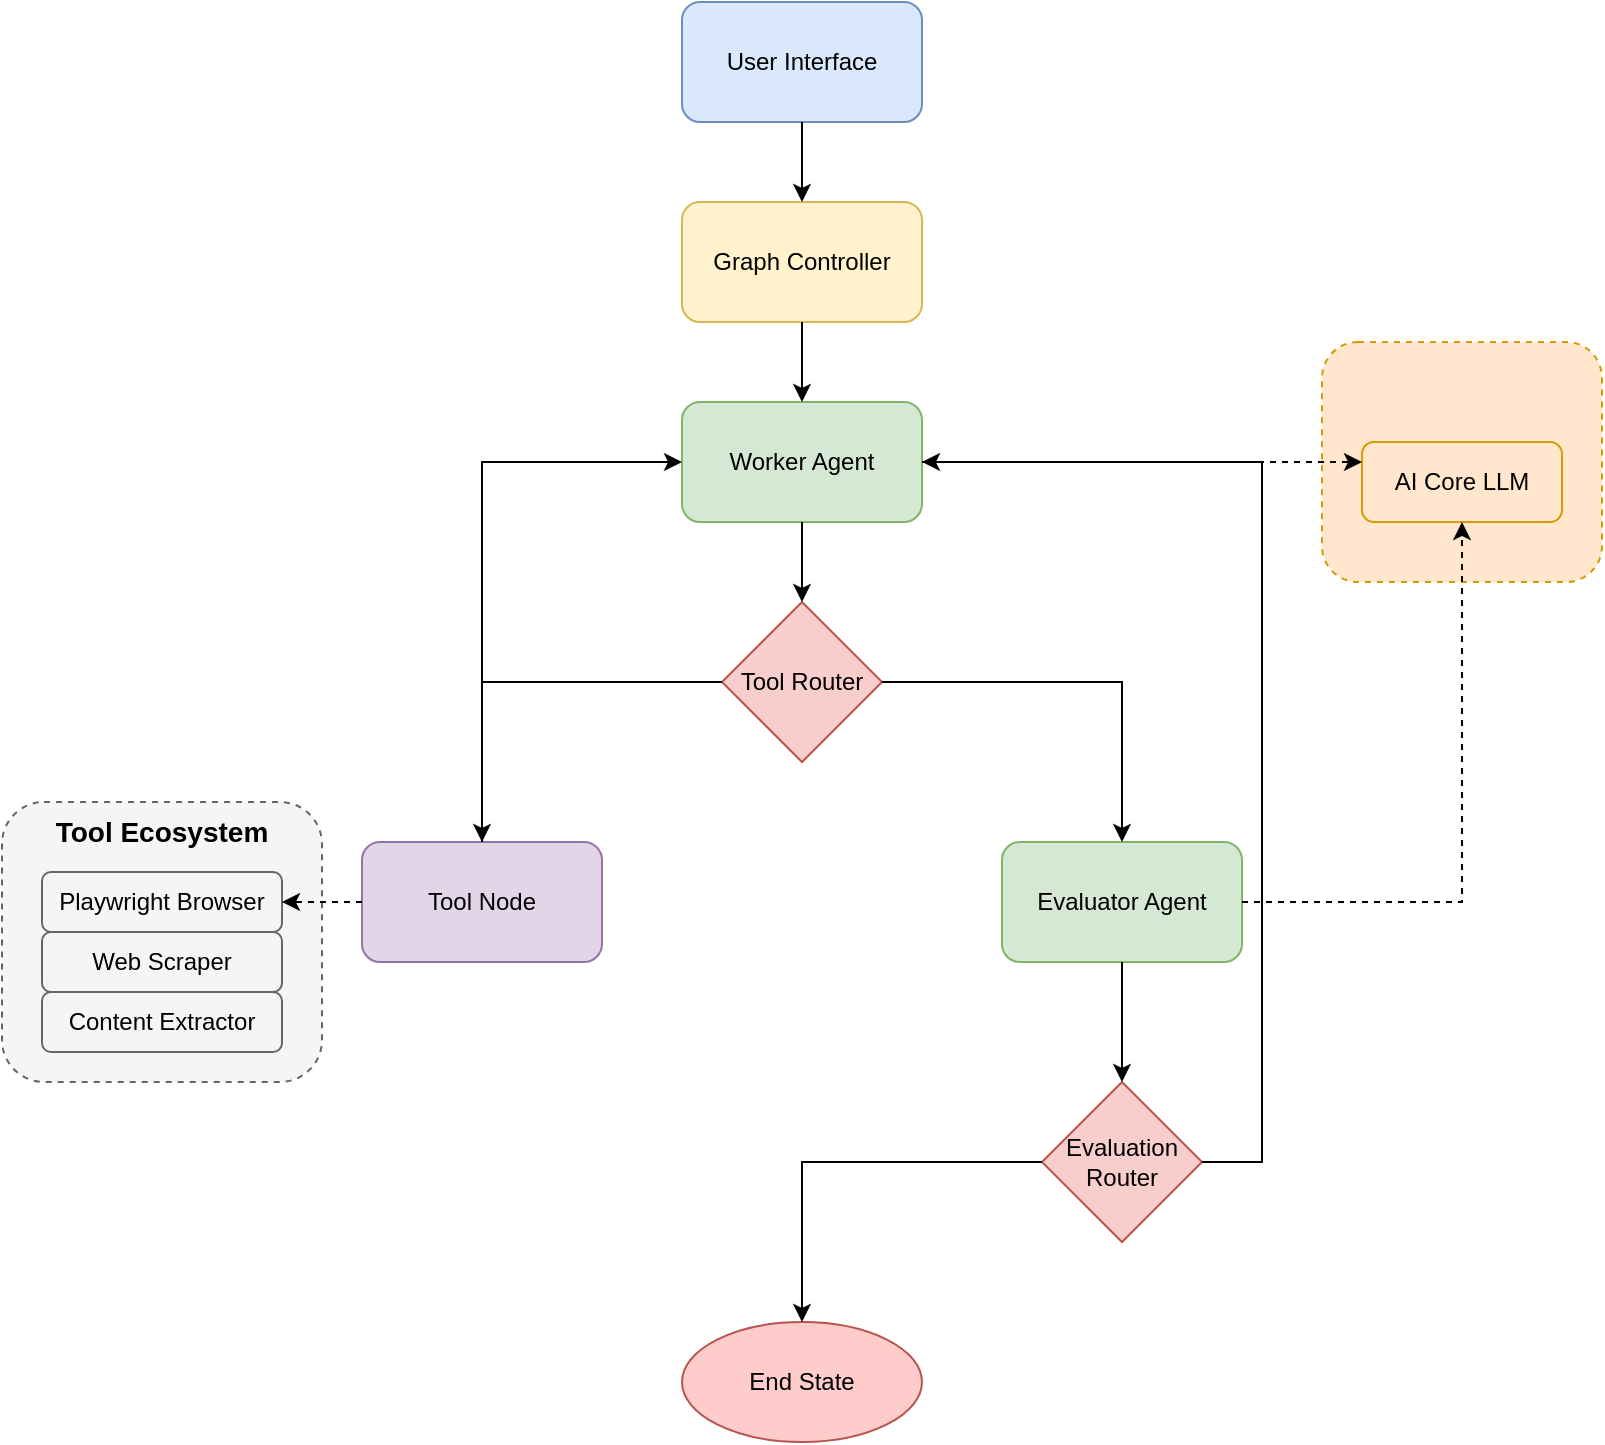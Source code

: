 <mxfile version="28.0.6" pages="2">
  <diagram name="HLD" id="OtLdPN8l5VSk2GZrUXba">
    <mxGraphModel dx="1222" dy="767" grid="1" gridSize="10" guides="1" tooltips="1" connect="1" arrows="1" fold="1" page="1" pageScale="1" pageWidth="827" pageHeight="1169" math="0" shadow="0">
      <root>
        <mxCell id="0" />
        <mxCell id="1" parent="0" />
        <mxCell id="ui" value="User Interface" style="rounded=1;whiteSpace=wrap;html=1;fillColor=#dae8fc;strokeColor=#6c8ebf;" parent="1" vertex="1">
          <mxGeometry x="360" y="40" width="120" height="60" as="geometry" />
        </mxCell>
        <mxCell id="gc" value="Graph Controller" style="rounded=1;whiteSpace=wrap;html=1;fillColor=#fff2cc;strokeColor=#d6b656;" parent="1" vertex="1">
          <mxGeometry x="360" y="140" width="120" height="60" as="geometry" />
        </mxCell>
        <mxCell id="wa" value="Worker Agent" style="rounded=1;whiteSpace=wrap;html=1;fillColor=#d5e8d4;strokeColor=#82b366;" parent="1" vertex="1">
          <mxGeometry x="360" y="240" width="120" height="60" as="geometry" />
        </mxCell>
        <mxCell id="tr" value="Tool Router" style="rhombus;whiteSpace=wrap;html=1;fillColor=#f8cecc;strokeColor=#b85450;" parent="1" vertex="1">
          <mxGeometry x="380" y="340" width="80" height="80" as="geometry" />
        </mxCell>
        <mxCell id="tn" value="Tool Node" style="rounded=1;whiteSpace=wrap;html=1;fillColor=#e1d5e7;strokeColor=#9673a6;" parent="1" vertex="1">
          <mxGeometry x="200" y="460" width="120" height="60" as="geometry" />
        </mxCell>
        <mxCell id="ea" value="Evaluator Agent" style="rounded=1;whiteSpace=wrap;html=1;fillColor=#d5e8d4;strokeColor=#82b366;" parent="1" vertex="1">
          <mxGeometry x="520" y="460" width="120" height="60" as="geometry" />
        </mxCell>
        <mxCell id="er" value="Evaluation Router" style="rhombus;whiteSpace=wrap;html=1;fillColor=#f8cecc;strokeColor=#b85450;" parent="1" vertex="1">
          <mxGeometry x="540" y="580" width="80" height="80" as="geometry" />
        </mxCell>
        <mxCell id="end" value="End State" style="ellipse;whiteSpace=wrap;html=1;fillColor=#ffcccc;strokeColor=#b85450;" parent="1" vertex="1">
          <mxGeometry x="360" y="700" width="120" height="60" as="geometry" />
        </mxCell>
        <mxCell id="sap_group" value="SAP AI Core" style="rounded=1;whiteSpace=wrap;html=1;fillColor=#ffe6cc;strokeColor=#d79b00;dashed=1;" parent="1" vertex="1">
          <mxGeometry x="680" y="210" width="140" height="120" as="geometry" />
        </mxCell>
        <mxCell id="saic" value="AI Core LLM" style="rounded=1;whiteSpace=wrap;html=1;fillColor=#ffe6cc;strokeColor=#d79b00;" parent="1" vertex="1">
          <mxGeometry x="700" y="260" width="100" height="40" as="geometry" />
        </mxCell>
        <mxCell id="tool_group" value="&lt;b&gt;&lt;font style=&quot;font-size: 14px;&quot;&gt;Tool Ecosystem&lt;/font&gt;&lt;/b&gt;" style="rounded=1;whiteSpace=wrap;html=1;fillColor=#f5f5f5;strokeColor=#666666;dashed=1;gradientColor=none;glass=0;verticalAlign=top;" parent="1" vertex="1">
          <mxGeometry x="20" y="440" width="160" height="140" as="geometry" />
        </mxCell>
        <mxCell id="pw" value="Playwright Browser" style="rounded=1;whiteSpace=wrap;html=1;fillColor=#f5f5f5;strokeColor=#666666;" parent="1" vertex="1">
          <mxGeometry x="40" y="475" width="120" height="30" as="geometry" />
        </mxCell>
        <mxCell id="ws" value="Web Scraper" style="rounded=1;whiteSpace=wrap;html=1;fillColor=#f5f5f5;strokeColor=#666666;" parent="1" vertex="1">
          <mxGeometry x="40" y="505" width="120" height="30" as="geometry" />
        </mxCell>
        <mxCell id="ce" value="Content Extractor" style="rounded=1;whiteSpace=wrap;html=1;fillColor=#f5f5f5;strokeColor=#666666;" parent="1" vertex="1">
          <mxGeometry x="40" y="535" width="120" height="30" as="geometry" />
        </mxCell>
        <mxCell id="c1" value="" style="edgeStyle=orthogonalEdgeStyle;rounded=0;orthogonalLoop=1;jettySize=auto;html=1;" parent="1" source="ui" target="gc" edge="1">
          <mxGeometry relative="1" as="geometry" />
        </mxCell>
        <mxCell id="c2" value="" style="edgeStyle=orthogonalEdgeStyle;rounded=0;orthogonalLoop=1;jettySize=auto;html=1;" parent="1" source="gc" target="wa" edge="1">
          <mxGeometry relative="1" as="geometry" />
        </mxCell>
        <mxCell id="c3" value="" style="edgeStyle=orthogonalEdgeStyle;rounded=0;orthogonalLoop=1;jettySize=auto;html=1;" parent="1" source="wa" target="tr" edge="1">
          <mxGeometry relative="1" as="geometry" />
        </mxCell>
        <mxCell id="c4" value="" style="edgeStyle=orthogonalEdgeStyle;rounded=0;orthogonalLoop=1;jettySize=auto;html=1;" parent="1" source="tr" target="tn" edge="1">
          <mxGeometry relative="1" as="geometry" />
        </mxCell>
        <mxCell id="c5" value="" style="edgeStyle=orthogonalEdgeStyle;rounded=0;orthogonalLoop=1;jettySize=auto;html=1;" parent="1" source="tr" target="ea" edge="1">
          <mxGeometry relative="1" as="geometry" />
        </mxCell>
        <mxCell id="c6" value="" style="edgeStyle=orthogonalEdgeStyle;rounded=0;orthogonalLoop=1;jettySize=auto;html=1;" parent="1" source="tn" target="wa" edge="1">
          <mxGeometry relative="1" as="geometry">
            <Array as="points">
              <mxPoint x="260" y="270" />
            </Array>
          </mxGeometry>
        </mxCell>
        <mxCell id="c7" value="" style="edgeStyle=orthogonalEdgeStyle;rounded=0;orthogonalLoop=1;jettySize=auto;html=1;" parent="1" source="ea" target="er" edge="1">
          <mxGeometry relative="1" as="geometry" />
        </mxCell>
        <mxCell id="c8" value="" style="edgeStyle=orthogonalEdgeStyle;rounded=0;orthogonalLoop=1;jettySize=auto;html=1;exitX=1;exitY=0.5;exitDx=0;exitDy=0;" parent="1" source="er" target="wa" edge="1">
          <mxGeometry relative="1" as="geometry">
            <Array as="points">
              <mxPoint x="650" y="620" />
              <mxPoint x="650" y="270" />
            </Array>
          </mxGeometry>
        </mxCell>
        <mxCell id="c9" value="" style="edgeStyle=orthogonalEdgeStyle;rounded=0;orthogonalLoop=1;jettySize=auto;html=1;" parent="1" source="er" target="end" edge="1">
          <mxGeometry relative="1" as="geometry" />
        </mxCell>
        <mxCell id="c10" value="" style="edgeStyle=orthogonalEdgeStyle;rounded=0;orthogonalLoop=1;jettySize=auto;html=1;dashed=1;" parent="1" source="wa" target="saic" edge="1">
          <mxGeometry relative="1" as="geometry">
            <Array as="points">
              <mxPoint x="640" y="270" />
              <mxPoint x="640" y="270" />
            </Array>
          </mxGeometry>
        </mxCell>
        <mxCell id="c11" value="" style="edgeStyle=orthogonalEdgeStyle;rounded=0;orthogonalLoop=1;jettySize=auto;html=1;dashed=1;" parent="1" source="ea" target="saic" edge="1">
          <mxGeometry relative="1" as="geometry" />
        </mxCell>
        <mxCell id="c12" value="" style="edgeStyle=orthogonalEdgeStyle;rounded=0;orthogonalLoop=1;jettySize=auto;html=1;dashed=1;" parent="1" source="tn" target="pw" edge="1">
          <mxGeometry relative="1" as="geometry" />
        </mxCell>
      </root>
    </mxGraphModel>
  </diagram>
  <diagram id="-HkfzXzmmZPz8qG8296A" name="Use Case Diagram">
    <mxGraphModel dx="1461" dy="767" grid="1" gridSize="10" guides="1" tooltips="1" connect="1" arrows="1" fold="1" page="1" pageScale="1" pageWidth="827" pageHeight="1169" math="0" shadow="0">
      <root>
        <mxCell id="0" />
        <mxCell id="1" parent="0" />
        <mxCell id="user" value="User" style="shape=umlActor;verticalLabelPosition=bottom;verticalAlign=top;html=1;fillColor=#dae8fc;strokeColor=#6c8ebf;" parent="1" vertex="1">
          <mxGeometry x="60" y="40" width="30" height="60" as="geometry" />
        </mxCell>
        <mxCell id="ui" value="Gradio Interface" style="rounded=0;whiteSpace=wrap;html=1;fillColor=#dae8fc;strokeColor=#6c8ebf;" parent="1" vertex="1">
          <mxGeometry x="150" y="40" width="80" height="60" as="geometry" />
        </mxCell>
        <mxCell id="gc" value="Graph Controller" style="rounded=0;whiteSpace=wrap;html=1;fillColor=#fff2cc;strokeColor=#d6b656;" parent="1" vertex="1">
          <mxGeometry x="270" y="40" width="80" height="60" as="geometry" />
        </mxCell>
        <mxCell id="wa" value="Worker Agent" style="rounded=0;whiteSpace=wrap;html=1;fillColor=#d5e8d4;strokeColor=#82b366;" parent="1" vertex="1">
          <mxGeometry x="390" y="40" width="80" height="60" as="geometry" />
        </mxCell>
        <mxCell id="tn" value="Tool Node" style="rounded=0;whiteSpace=wrap;html=1;fillColor=#e1d5e7;strokeColor=#9673a6;" parent="1" vertex="1">
          <mxGeometry x="510" y="40" width="80" height="60" as="geometry" />
        </mxCell>
        <mxCell id="ea" value="Evaluator Agent" style="rounded=0;whiteSpace=wrap;html=1;fillColor=#d5e8d4;strokeColor=#82b366;" parent="1" vertex="1">
          <mxGeometry x="630" y="40" width="80" height="60" as="geometry" />
        </mxCell>
        <mxCell id="sap" value="SAP AI Core" style="rounded=0;whiteSpace=wrap;html=1;fillColor=#ffe6cc;strokeColor=#d79b00;" parent="1" vertex="1">
          <mxGeometry x="750" y="40" width="80" height="60" as="geometry" />
        </mxCell>
        <mxCell id="ll_user" value="" style="endArrow=none;dashed=1;html=1;strokeColor=#666666;" parent="1" edge="1">
          <mxGeometry width="50" height="50" relative="1" as="geometry">
            <mxPoint x="75" y="120" as="sourcePoint" />
            <mxPoint x="75" y="800" as="targetPoint" />
          </mxGeometry>
        </mxCell>
        <mxCell id="ll_ui" value="" style="endArrow=none;dashed=1;html=1;strokeColor=#666666;" parent="1" edge="1">
          <mxGeometry width="50" height="50" relative="1" as="geometry">
            <mxPoint x="190" y="120" as="sourcePoint" />
            <mxPoint x="190" y="800" as="targetPoint" />
          </mxGeometry>
        </mxCell>
        <mxCell id="ll_gc" value="" style="endArrow=none;dashed=1;html=1;strokeColor=#666666;" parent="1" edge="1">
          <mxGeometry width="50" height="50" relative="1" as="geometry">
            <mxPoint x="310" y="120" as="sourcePoint" />
            <mxPoint x="310" y="800" as="targetPoint" />
          </mxGeometry>
        </mxCell>
        <mxCell id="ll_wa" value="" style="endArrow=none;dashed=1;html=1;strokeColor=#666666;" parent="1" edge="1">
          <mxGeometry width="50" height="50" relative="1" as="geometry">
            <mxPoint x="430" y="120" as="sourcePoint" />
            <mxPoint x="430" y="800" as="targetPoint" />
          </mxGeometry>
        </mxCell>
        <mxCell id="ll_tn" value="" style="endArrow=none;dashed=1;html=1;strokeColor=#666666;" parent="1" edge="1">
          <mxGeometry width="50" height="50" relative="1" as="geometry">
            <mxPoint x="550" y="120" as="sourcePoint" />
            <mxPoint x="550" y="800" as="targetPoint" />
          </mxGeometry>
        </mxCell>
        <mxCell id="ll_ea" value="" style="endArrow=none;dashed=1;html=1;strokeColor=#666666;" parent="1" edge="1">
          <mxGeometry width="50" height="50" relative="1" as="geometry">
            <mxPoint x="670" y="120" as="sourcePoint" />
            <mxPoint x="670" y="800" as="targetPoint" />
          </mxGeometry>
        </mxCell>
        <mxCell id="ll_sap" value="" style="endArrow=none;dashed=1;html=1;strokeColor=#666666;" parent="1" edge="1">
          <mxGeometry width="50" height="50" relative="1" as="geometry">
            <mxPoint x="790" y="120" as="sourcePoint" />
            <mxPoint x="790" y="800" as="targetPoint" />
          </mxGeometry>
        </mxCell>
        <mxCell id="m1" value="Submit Request + Success Criteria" style="endArrow=classic;html=1;rounded=0;" parent="1" edge="1">
          <mxGeometry width="50" height="50" relative="1" as="geometry">
            <mxPoint x="75" y="150" as="sourcePoint" />
            <mxPoint x="190" y="150" as="targetPoint" />
          </mxGeometry>
        </mxCell>
        <mxCell id="m2" value="Initialize State" style="endArrow=classic;html=1;rounded=0;" parent="1" edge="1">
          <mxGeometry width="50" height="50" relative="1" as="geometry">
            <mxPoint x="190" y="180" as="sourcePoint" />
            <mxPoint x="310" y="180" as="targetPoint" />
          </mxGeometry>
        </mxCell>
        <mxCell id="m3" value="Process Request" style="endArrow=classic;html=1;rounded=0;" parent="1" edge="1">
          <mxGeometry width="50" height="50" relative="1" as="geometry">
            <mxPoint x="310" y="210" as="sourcePoint" />
            <mxPoint x="430" y="210" as="targetPoint" />
          </mxGeometry>
        </mxCell>
        <mxCell id="m4" value="Generate Response Plan" style="endArrow=classic;html=1;rounded=0;" parent="1" edge="1">
          <mxGeometry width="50" height="50" relative="1" as="geometry">
            <mxPoint x="430" y="240" as="sourcePoint" />
            <mxPoint x="790" y="240" as="targetPoint" />
          </mxGeometry>
        </mxCell>
        <mxCell id="m5" value="Response with Tool Calls" style="endArrow=classic;html=1;rounded=0;dashed=1;" parent="1" edge="1">
          <mxGeometry width="50" height="50" relative="1" as="geometry">
            <mxPoint x="790" y="270" as="sourcePoint" />
            <mxPoint x="430" y="270" as="targetPoint" />
          </mxGeometry>
        </mxCell>
        <mxCell id="m6" value="Execute Tools" style="endArrow=classic;html=1;rounded=0;" parent="1" edge="1">
          <mxGeometry width="50" height="50" relative="1" as="geometry">
            <mxPoint x="430" y="300" as="sourcePoint" />
            <mxPoint x="550" y="300" as="targetPoint" />
          </mxGeometry>
        </mxCell>
        <mxCell id="m7" value="Tool Results" style="endArrow=classic;html=1;rounded=0;dashed=1;" parent="1" edge="1">
          <mxGeometry width="50" height="50" relative="1" as="geometry">
            <mxPoint x="550" y="330" as="sourcePoint" />
            <mxPoint x="430" y="330" as="targetPoint" />
          </mxGeometry>
        </mxCell>
        <mxCell id="m8" value="Generate Final Response" style="endArrow=classic;html=1;rounded=0;" parent="1" edge="1">
          <mxGeometry width="50" height="50" relative="1" as="geometry">
            <mxPoint x="430" y="360" as="sourcePoint" />
            <mxPoint x="790" y="360" as="targetPoint" />
          </mxGeometry>
        </mxCell>
        <mxCell id="m9" value="Final Answer" style="endArrow=classic;html=1;rounded=0;dashed=1;" parent="1" edge="1">
          <mxGeometry width="50" height="50" relative="1" as="geometry">
            <mxPoint x="790" y="390" as="sourcePoint" />
            <mxPoint x="430" y="390" as="targetPoint" />
          </mxGeometry>
        </mxCell>
        <mxCell id="m10" value="Submit for Evaluation" style="endArrow=classic;html=1;rounded=0;" parent="1" edge="1">
          <mxGeometry width="50" height="50" relative="1" as="geometry">
            <mxPoint x="430" y="420" as="sourcePoint" />
            <mxPoint x="670" y="420" as="targetPoint" />
          </mxGeometry>
        </mxCell>
        <mxCell id="m11" value="Evaluate Response" style="endArrow=classic;html=1;rounded=0;" parent="1" edge="1">
          <mxGeometry width="50" height="50" relative="1" as="geometry">
            <mxPoint x="670" y="450" as="sourcePoint" />
            <mxPoint x="790" y="450" as="targetPoint" />
          </mxGeometry>
        </mxCell>
        <mxCell id="m12" value="Evaluation Results" style="endArrow=classic;html=1;rounded=0;dashed=1;" parent="1" edge="1">
          <mxGeometry width="50" height="50" relative="1" as="geometry">
            <mxPoint x="790" y="480" as="sourcePoint" />
            <mxPoint x="670" y="480" as="targetPoint" />
          </mxGeometry>
        </mxCell>
        <mxCell id="m13" value="Return Decision" style="endArrow=classic;html=1;rounded=0;" parent="1" edge="1">
          <mxGeometry width="50" height="50" relative="1" as="geometry">
            <mxPoint x="670" y="510" as="sourcePoint" />
            <mxPoint x="310" y="510" as="targetPoint" />
          </mxGeometry>
        </mxCell>
        <mxCell id="alt1" value="Success Criteria Met" style="shape=note;whiteSpace=wrap;html=1;backgroundOutline=1;darkOpacity=0.05;fillColor=#d4edda;strokeColor=#28a745;" parent="1" vertex="1">
          <mxGeometry x="100" y="550" width="100" height="50" as="geometry" />
        </mxCell>
        <mxCell id="m14" value="Return Final Response" style="endArrow=classic;html=1;rounded=0;fillColor=#d4edda;strokeColor=#28a745;" parent="1" edge="1">
          <mxGeometry width="50" height="50" relative="1" as="geometry">
            <mxPoint x="310" y="580" as="sourcePoint" />
            <mxPoint x="190" y="580" as="targetPoint" />
          </mxGeometry>
        </mxCell>
        <mxCell id="m15" value="Display Results" style="endArrow=classic;html=1;rounded=0;fillColor=#d4edda;strokeColor=#28a745;" parent="1" edge="1">
          <mxGeometry width="50" height="50" relative="1" as="geometry">
            <mxPoint x="190" y="610" as="sourcePoint" />
            <mxPoint x="75" y="610" as="targetPoint" />
          </mxGeometry>
        </mxCell>
        <mxCell id="alt2" value="Needs Improvement" style="shape=note;whiteSpace=wrap;html=1;backgroundOutline=1;darkOpacity=0.05;fillColor=#fff3cd;strokeColor=#ffc107;" parent="1" vertex="1">
          <mxGeometry x="100" y="650" width="100" height="50" as="geometry" />
        </mxCell>
        <mxCell id="m16" value="Continue with Feedback" style="endArrow=classic;html=1;rounded=0;fillColor=#fff3cd;strokeColor=#ffc107;" parent="1" edge="1">
          <mxGeometry width="50" height="50" relative="1" as="geometry">
            <mxPoint x="310" y="680" as="sourcePoint" />
            <mxPoint x="430" y="680" as="targetPoint" />
          </mxGeometry>
        </mxCell>
        <mxCell id="alt3" value="User Input Needed" style="shape=note;whiteSpace=wrap;html=1;backgroundOutline=1;darkOpacity=0.05;fillColor=#f8d7da;strokeColor=#dc3545;" parent="1" vertex="1">
          <mxGeometry x="100" y="720" width="100" height="50" as="geometry" />
        </mxCell>
        <mxCell id="m17" value="Request Clarification" style="endArrow=classic;html=1;rounded=0;fillColor=#f8d7da;strokeColor=#dc3545;" parent="1" edge="1">
          <mxGeometry width="50" height="50" relative="1" as="geometry">
            <mxPoint x="310" y="750" as="sourcePoint" />
            <mxPoint x="190" y="750" as="targetPoint" />
          </mxGeometry>
        </mxCell>
        <mxCell id="m18" value="Show Question" style="endArrow=classic;html=1;rounded=0;fillColor=#f8d7da;strokeColor=#dc3545;" parent="1" edge="1">
          <mxGeometry width="50" height="50" relative="1" as="geometry">
            <mxPoint x="190" y="780" as="sourcePoint" />
            <mxPoint x="75" y="780" as="targetPoint" />
          </mxGeometry>
        </mxCell>
      </root>
    </mxGraphModel>
  </diagram>
</mxfile>
